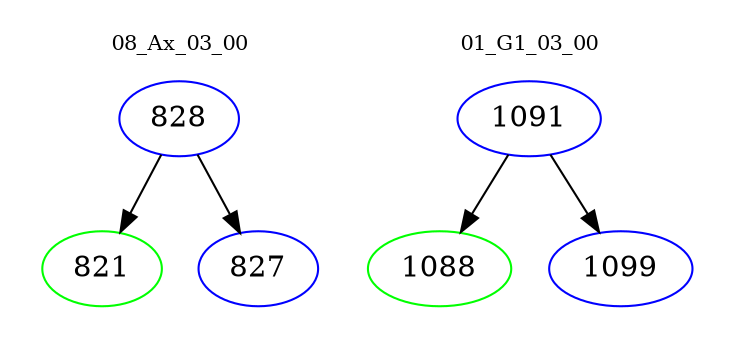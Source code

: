 digraph{
subgraph cluster_0 {
color = white
label = "08_Ax_03_00";
fontsize=10;
T0_828 [label="828", color="blue"]
T0_828 -> T0_821 [color="black"]
T0_821 [label="821", color="green"]
T0_828 -> T0_827 [color="black"]
T0_827 [label="827", color="blue"]
}
subgraph cluster_1 {
color = white
label = "01_G1_03_00";
fontsize=10;
T1_1091 [label="1091", color="blue"]
T1_1091 -> T1_1088 [color="black"]
T1_1088 [label="1088", color="green"]
T1_1091 -> T1_1099 [color="black"]
T1_1099 [label="1099", color="blue"]
}
}

